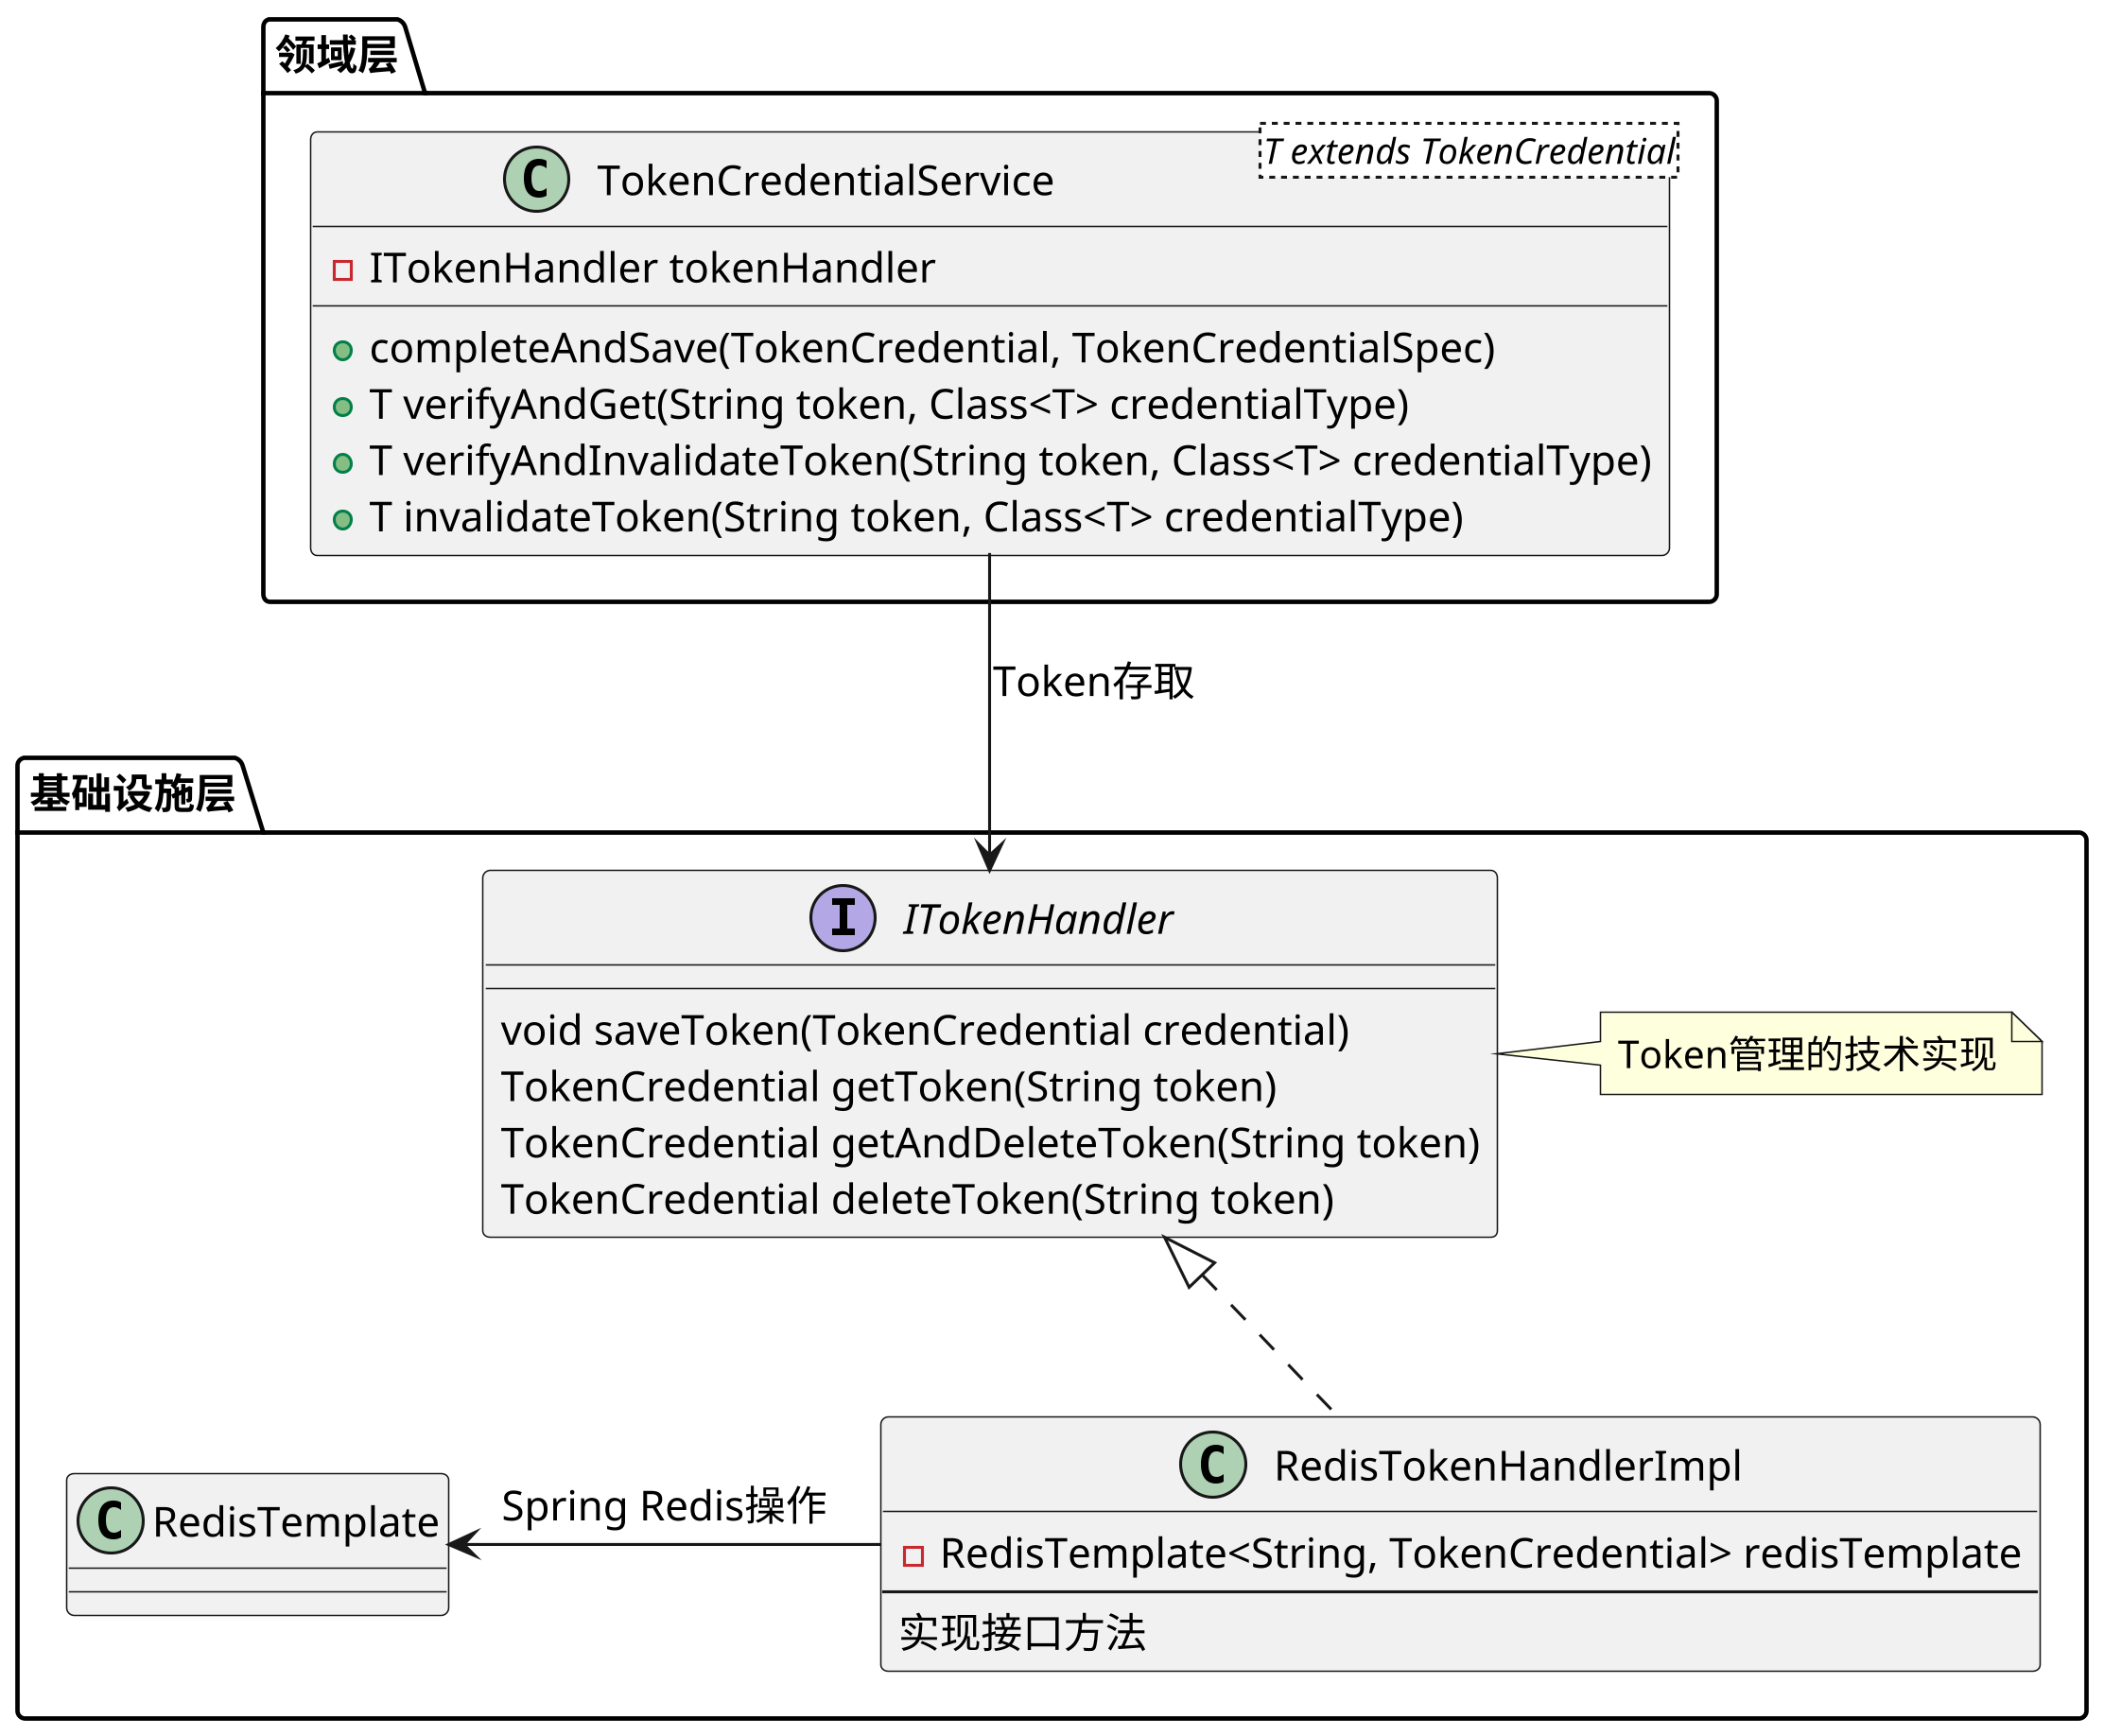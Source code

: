 @startuml
'https://plantuml.com/class-diagram
skinparam shadowing false
skinparam defaultFontName xfonts-wqy
skinparam dpi 300
skinparam activity  {
    DiamondFontSize 14
    ArrowFontSize 14
    FontSize 14
}
package 领域层 {
    class TokenCredentialService<T extends TokenCredential> {
        - ITokenHandler tokenHandler
        + completeAndSave(TokenCredential, TokenCredentialSpec)
        + T verifyAndGet(String token, Class<T> credentialType)
        + T verifyAndInvalidateToken(String token, Class<T> credentialType)
        + T invalidateToken(String token, Class<T> credentialType)
    }
}
package 基础设施层 {
    interface ITokenHandler {
        void saveToken(TokenCredential credential)
        TokenCredential getToken(String token)
        TokenCredential getAndDeleteToken(String token)
        TokenCredential deleteToken(String token)
    }
    note right of ITokenHandler: Token管理的技术实现
    class RedisTokenHandlerImpl implements ITokenHandler {
        - RedisTemplate<String, TokenCredential> redisTemplate
        ---
        实现接口方法
    }
    class RedisTemplate
}
TokenCredentialService --> ITokenHandler: Token存取
RedisTemplate <- RedisTokenHandlerImpl: Spring Redis操作
@enduml